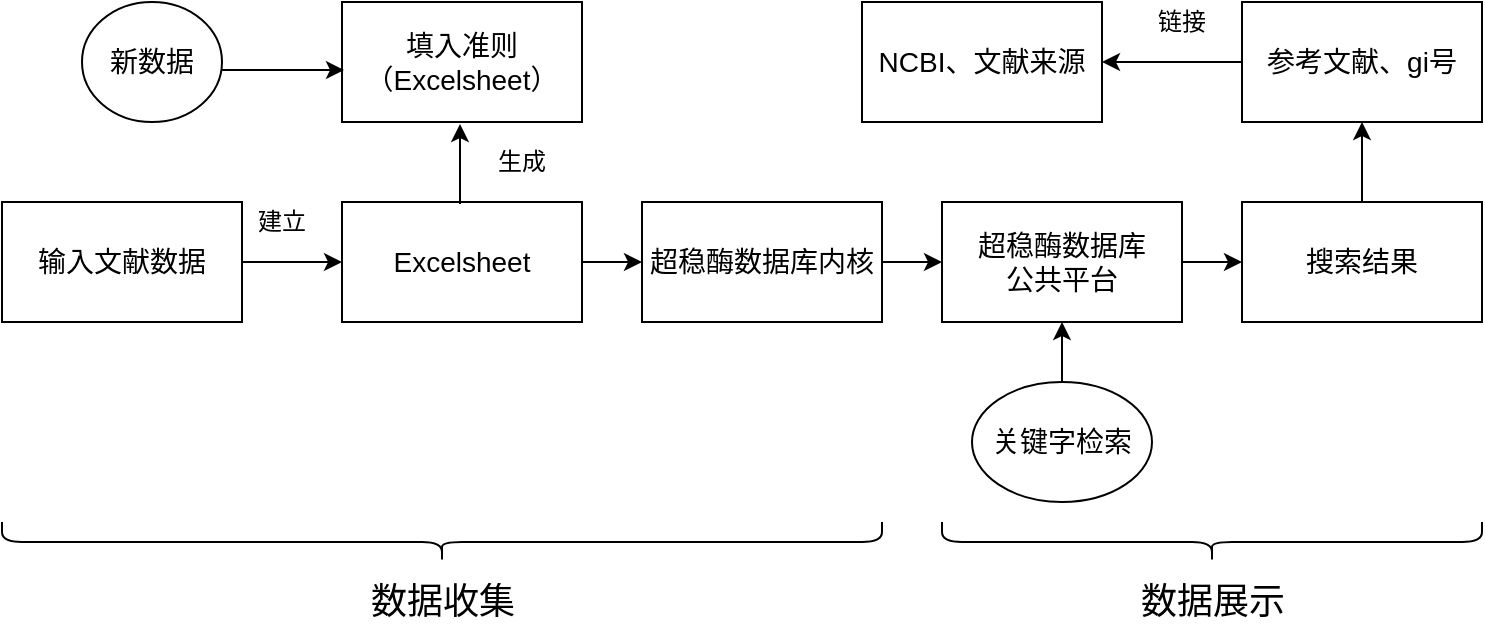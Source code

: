 <mxfile version="14.4.3" type="github">
  <diagram id="4_XSI-4u797SFjCIBZUm" name="Page-1">
    <mxGraphModel dx="1038" dy="580" grid="1" gridSize="10" guides="1" tooltips="1" connect="1" arrows="1" fold="1" page="1" pageScale="1" pageWidth="827" pageHeight="1169" math="0" shadow="0">
      <root>
        <mxCell id="0" />
        <mxCell id="1" parent="0" />
        <mxCell id="xufA07_AUJWJ9oQqkF4s-1" value="&lt;font style=&quot;font-size: 14px&quot;&gt;输入文献数据&lt;/font&gt;" style="rounded=0;whiteSpace=wrap;html=1;" vertex="1" parent="1">
          <mxGeometry x="20" y="310" width="120" height="60" as="geometry" />
        </mxCell>
        <mxCell id="xufA07_AUJWJ9oQqkF4s-2" value="&lt;font style=&quot;font-size: 14px&quot;&gt;Excelsheet&lt;/font&gt;" style="rounded=0;whiteSpace=wrap;html=1;" vertex="1" parent="1">
          <mxGeometry x="190" y="310" width="120" height="60" as="geometry" />
        </mxCell>
        <mxCell id="xufA07_AUJWJ9oQqkF4s-3" value="&lt;font style=&quot;font-size: 14px&quot;&gt;超稳酶数据库内核&lt;/font&gt;" style="rounded=0;whiteSpace=wrap;html=1;" vertex="1" parent="1">
          <mxGeometry x="340" y="310" width="120" height="60" as="geometry" />
        </mxCell>
        <mxCell id="xufA07_AUJWJ9oQqkF4s-4" value="&lt;font style=&quot;font-size: 14px&quot;&gt;超稳酶数据库&lt;br&gt;公共平台&lt;/font&gt;" style="rounded=0;whiteSpace=wrap;html=1;" vertex="1" parent="1">
          <mxGeometry x="490" y="310" width="120" height="60" as="geometry" />
        </mxCell>
        <mxCell id="xufA07_AUJWJ9oQqkF4s-5" value="&lt;font style=&quot;font-size: 14px&quot;&gt;搜索结果&lt;/font&gt;" style="rounded=0;whiteSpace=wrap;html=1;" vertex="1" parent="1">
          <mxGeometry x="640" y="310" width="120" height="60" as="geometry" />
        </mxCell>
        <mxCell id="xufA07_AUJWJ9oQqkF4s-7" value="&lt;font style=&quot;font-size: 14px&quot;&gt;参考文献、gi号&lt;/font&gt;" style="rounded=0;whiteSpace=wrap;html=1;" vertex="1" parent="1">
          <mxGeometry x="640" y="210" width="120" height="60" as="geometry" />
        </mxCell>
        <mxCell id="xufA07_AUJWJ9oQqkF4s-8" value="&lt;font style=&quot;font-size: 14px&quot;&gt;NCBI、文献来源&lt;/font&gt;" style="rounded=0;whiteSpace=wrap;html=1;" vertex="1" parent="1">
          <mxGeometry x="450" y="210" width="120" height="60" as="geometry" />
        </mxCell>
        <mxCell id="xufA07_AUJWJ9oQqkF4s-9" value="&lt;font style=&quot;font-size: 14px&quot;&gt;填入准则&lt;br&gt;（Excelsheet）&lt;/font&gt;" style="rounded=0;whiteSpace=wrap;html=1;" vertex="1" parent="1">
          <mxGeometry x="190" y="210" width="120" height="60" as="geometry" />
        </mxCell>
        <mxCell id="xufA07_AUJWJ9oQqkF4s-11" value="" style="endArrow=classic;html=1;" edge="1" parent="1">
          <mxGeometry width="50" height="50" relative="1" as="geometry">
            <mxPoint x="140" y="340" as="sourcePoint" />
            <mxPoint x="190" y="340" as="targetPoint" />
          </mxGeometry>
        </mxCell>
        <mxCell id="xufA07_AUJWJ9oQqkF4s-12" value="建立" style="text;html=1;strokeColor=none;fillColor=none;align=center;verticalAlign=middle;whiteSpace=wrap;rounded=0;" vertex="1" parent="1">
          <mxGeometry x="140" y="310" width="40" height="20" as="geometry" />
        </mxCell>
        <mxCell id="xufA07_AUJWJ9oQqkF4s-13" value="" style="endArrow=classic;html=1;" edge="1" parent="1">
          <mxGeometry width="50" height="50" relative="1" as="geometry">
            <mxPoint x="249" y="311" as="sourcePoint" />
            <mxPoint x="249" y="271" as="targetPoint" />
            <Array as="points">
              <mxPoint x="249" y="291" />
            </Array>
          </mxGeometry>
        </mxCell>
        <mxCell id="xufA07_AUJWJ9oQqkF4s-14" value="生成" style="text;html=1;strokeColor=none;fillColor=none;align=center;verticalAlign=middle;whiteSpace=wrap;rounded=0;" vertex="1" parent="1">
          <mxGeometry x="260" y="280" width="40" height="20" as="geometry" />
        </mxCell>
        <mxCell id="xufA07_AUJWJ9oQqkF4s-15" value="&lt;font style=&quot;font-size: 14px&quot;&gt;新数据&lt;/font&gt;" style="ellipse;whiteSpace=wrap;html=1;" vertex="1" parent="1">
          <mxGeometry x="60" y="210" width="70" height="60" as="geometry" />
        </mxCell>
        <mxCell id="xufA07_AUJWJ9oQqkF4s-16" value="" style="endArrow=classic;html=1;" edge="1" parent="1">
          <mxGeometry width="50" height="50" relative="1" as="geometry">
            <mxPoint x="130" y="244" as="sourcePoint" />
            <mxPoint x="191" y="244" as="targetPoint" />
          </mxGeometry>
        </mxCell>
        <mxCell id="xufA07_AUJWJ9oQqkF4s-17" value="" style="endArrow=classic;html=1;exitX=1;exitY=0.5;exitDx=0;exitDy=0;entryX=0;entryY=0.5;entryDx=0;entryDy=0;" edge="1" parent="1" source="xufA07_AUJWJ9oQqkF4s-3" target="xufA07_AUJWJ9oQqkF4s-4">
          <mxGeometry width="50" height="50" relative="1" as="geometry">
            <mxPoint x="390" y="310" as="sourcePoint" />
            <mxPoint x="440" y="310" as="targetPoint" />
          </mxGeometry>
        </mxCell>
        <mxCell id="xufA07_AUJWJ9oQqkF4s-19" value="" style="endArrow=classic;html=1;exitX=1;exitY=0.5;exitDx=0;exitDy=0;" edge="1" parent="1" source="xufA07_AUJWJ9oQqkF4s-2" target="xufA07_AUJWJ9oQqkF4s-3">
          <mxGeometry width="50" height="50" relative="1" as="geometry">
            <mxPoint x="390" y="310" as="sourcePoint" />
            <mxPoint x="440" y="260" as="targetPoint" />
          </mxGeometry>
        </mxCell>
        <mxCell id="xufA07_AUJWJ9oQqkF4s-20" value="&lt;font style=&quot;font-size: 14px&quot;&gt;关键字检索&lt;/font&gt;" style="ellipse;whiteSpace=wrap;html=1;" vertex="1" parent="1">
          <mxGeometry x="505" y="400" width="90" height="60" as="geometry" />
        </mxCell>
        <mxCell id="xufA07_AUJWJ9oQqkF4s-21" value="" style="endArrow=classic;html=1;exitX=0.5;exitY=0;exitDx=0;exitDy=0;" edge="1" parent="1" source="xufA07_AUJWJ9oQqkF4s-20" target="xufA07_AUJWJ9oQqkF4s-4">
          <mxGeometry width="50" height="50" relative="1" as="geometry">
            <mxPoint x="390" y="310" as="sourcePoint" />
            <mxPoint x="440" y="260" as="targetPoint" />
          </mxGeometry>
        </mxCell>
        <mxCell id="xufA07_AUJWJ9oQqkF4s-22" value="" style="endArrow=classic;html=1;exitX=1;exitY=0.5;exitDx=0;exitDy=0;" edge="1" parent="1" source="xufA07_AUJWJ9oQqkF4s-4" target="xufA07_AUJWJ9oQqkF4s-5">
          <mxGeometry width="50" height="50" relative="1" as="geometry">
            <mxPoint x="390" y="310" as="sourcePoint" />
            <mxPoint x="440" y="260" as="targetPoint" />
          </mxGeometry>
        </mxCell>
        <mxCell id="xufA07_AUJWJ9oQqkF4s-23" value="" style="endArrow=classic;html=1;exitX=0.5;exitY=0;exitDx=0;exitDy=0;" edge="1" parent="1" source="xufA07_AUJWJ9oQqkF4s-5" target="xufA07_AUJWJ9oQqkF4s-7">
          <mxGeometry width="50" height="50" relative="1" as="geometry">
            <mxPoint x="390" y="310" as="sourcePoint" />
            <mxPoint x="440" y="260" as="targetPoint" />
          </mxGeometry>
        </mxCell>
        <mxCell id="xufA07_AUJWJ9oQqkF4s-24" value="" style="endArrow=classic;html=1;exitX=0;exitY=0.5;exitDx=0;exitDy=0;entryX=1;entryY=0.5;entryDx=0;entryDy=0;" edge="1" parent="1" source="xufA07_AUJWJ9oQqkF4s-7" target="xufA07_AUJWJ9oQqkF4s-8">
          <mxGeometry width="50" height="50" relative="1" as="geometry">
            <mxPoint x="390" y="310" as="sourcePoint" />
            <mxPoint x="440" y="260" as="targetPoint" />
          </mxGeometry>
        </mxCell>
        <mxCell id="xufA07_AUJWJ9oQqkF4s-25" value="链接" style="text;html=1;strokeColor=none;fillColor=none;align=center;verticalAlign=middle;whiteSpace=wrap;rounded=0;" vertex="1" parent="1">
          <mxGeometry x="590" y="210" width="40" height="20" as="geometry" />
        </mxCell>
        <mxCell id="xufA07_AUJWJ9oQqkF4s-27" value="" style="shape=curlyBracket;whiteSpace=wrap;html=1;rounded=1;rotation=-90;" vertex="1" parent="1">
          <mxGeometry x="230" y="260" width="20" height="440" as="geometry" />
        </mxCell>
        <mxCell id="xufA07_AUJWJ9oQqkF4s-28" value="" style="shape=curlyBracket;whiteSpace=wrap;html=1;rounded=1;rotation=-90;" vertex="1" parent="1">
          <mxGeometry x="615" y="345" width="20" height="270" as="geometry" />
        </mxCell>
        <mxCell id="xufA07_AUJWJ9oQqkF4s-29" value="&lt;font style=&quot;font-size: 18px&quot;&gt;数据收集&lt;/font&gt;" style="text;html=1;strokeColor=none;fillColor=none;align=center;verticalAlign=middle;whiteSpace=wrap;rounded=0;" vertex="1" parent="1">
          <mxGeometry x="197.5" y="500" width="85" height="20" as="geometry" />
        </mxCell>
        <mxCell id="xufA07_AUJWJ9oQqkF4s-30" value="&lt;font style=&quot;font-size: 18px&quot;&gt;数据展示&lt;/font&gt;" style="text;html=1;strokeColor=none;fillColor=none;align=center;verticalAlign=middle;whiteSpace=wrap;rounded=0;" vertex="1" parent="1">
          <mxGeometry x="582.5" y="500" width="85" height="20" as="geometry" />
        </mxCell>
      </root>
    </mxGraphModel>
  </diagram>
</mxfile>
